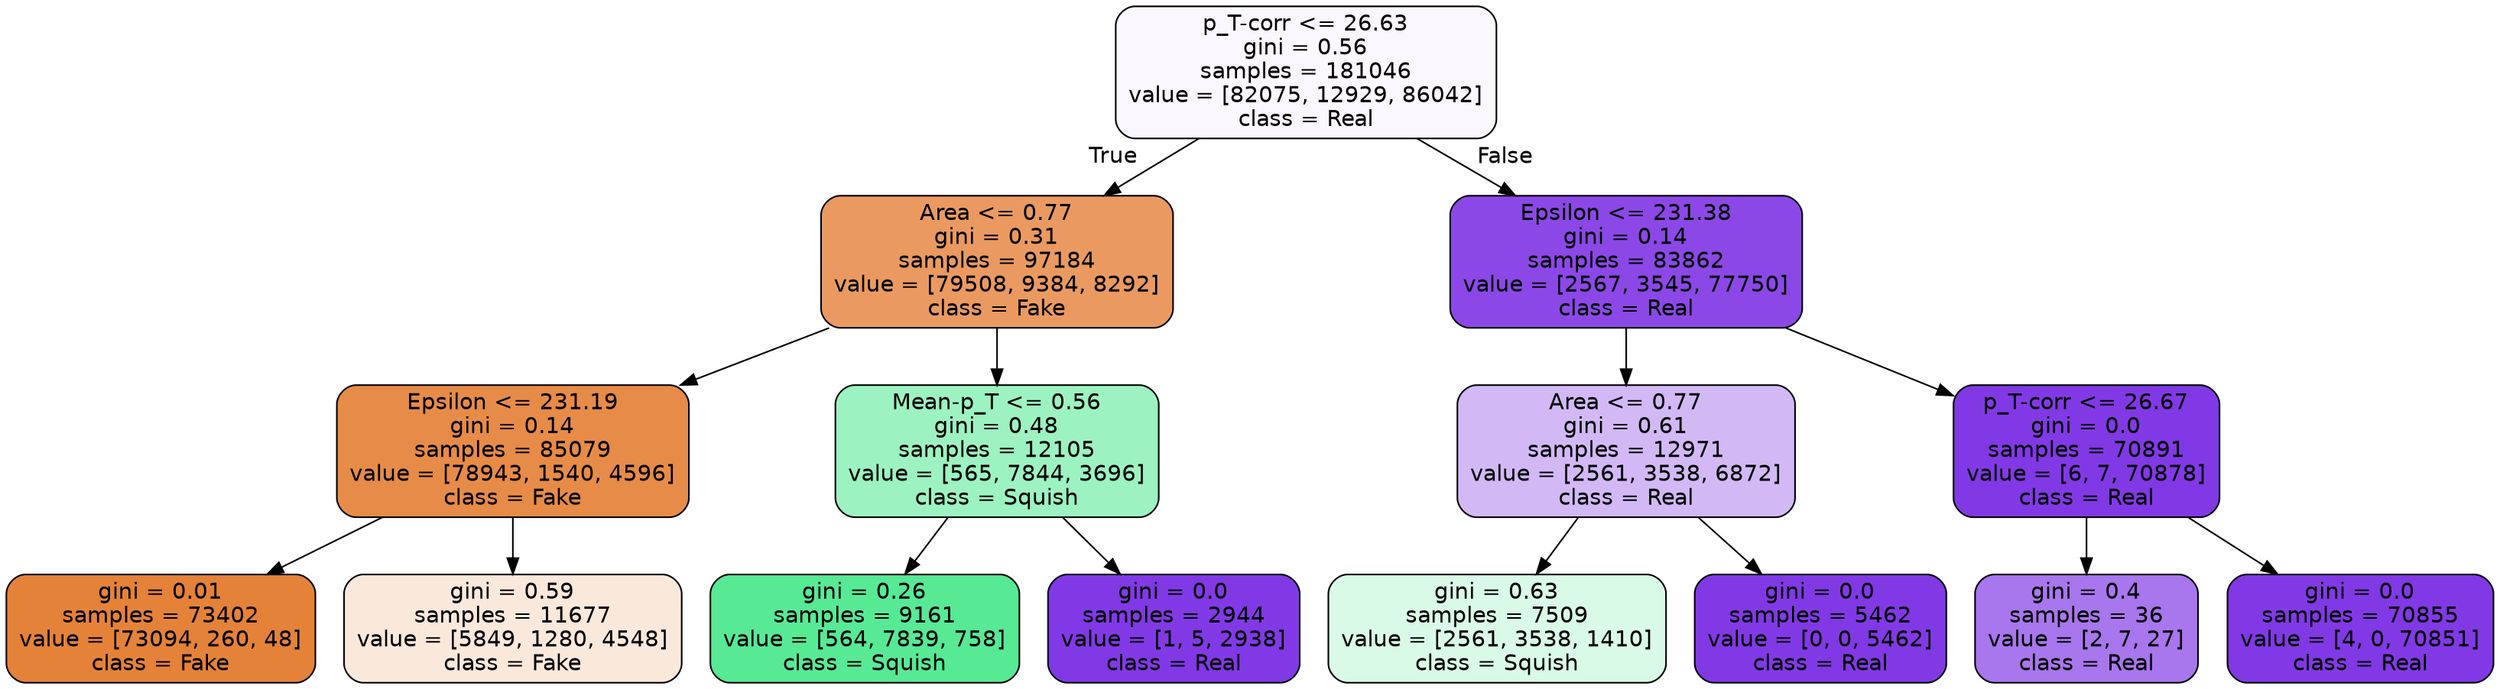 digraph Tree {
node [shape=box, style="filled, rounded", color="black", fontname=helvetica] ;
edge [fontname=helvetica] ;
0 [label="p_T-corr <= 26.63\ngini = 0.56\nsamples = 181046\nvalue = [82075, 12929, 86042]\nclass = Real", fillcolor="#faf7fe"] ;
1 [label="Area <= 0.77\ngini = 0.31\nsamples = 97184\nvalue = [79508, 9384, 8292]\nclass = Fake", fillcolor="#ea9a61"] ;
0 -> 1 [labeldistance=2.5, labelangle=45, headlabel="True"] ;
2 [label="Epsilon <= 231.19\ngini = 0.14\nsamples = 85079\nvalue = [78943, 1540, 4596]\nclass = Fake", fillcolor="#e78b48"] ;
1 -> 2 ;
3 [label="gini = 0.01\nsamples = 73402\nvalue = [73094, 260, 48]\nclass = Fake", fillcolor="#e5823a"] ;
2 -> 3 ;
4 [label="gini = 0.59\nsamples = 11677\nvalue = [5849, 1280, 4548]\nclass = Fake", fillcolor="#fae8db"] ;
2 -> 4 ;
5 [label="Mean-p_T <= 0.56\ngini = 0.48\nsamples = 12105\nvalue = [565, 7844, 3696]\nclass = Squish", fillcolor="#9df2c1"] ;
1 -> 5 ;
6 [label="gini = 0.26\nsamples = 9161\nvalue = [564, 7839, 758]\nclass = Squish", fillcolor="#58e995"] ;
5 -> 6 ;
7 [label="gini = 0.0\nsamples = 2944\nvalue = [1, 5, 2938]\nclass = Real", fillcolor="#8139e5"] ;
5 -> 7 ;
8 [label="Epsilon <= 231.38\ngini = 0.14\nsamples = 83862\nvalue = [2567, 3545, 77750]\nclass = Real", fillcolor="#8b48e7"] ;
0 -> 8 [labeldistance=2.5, labelangle=-45, headlabel="False"] ;
9 [label="Area <= 0.77\ngini = 0.61\nsamples = 12971\nvalue = [2561, 3538, 6872]\nclass = Real", fillcolor="#d2b9f6"] ;
8 -> 9 ;
10 [label="gini = 0.63\nsamples = 7509\nvalue = [2561, 3538, 1410]\nclass = Squish", fillcolor="#d8fae6"] ;
9 -> 10 ;
11 [label="gini = 0.0\nsamples = 5462\nvalue = [0, 0, 5462]\nclass = Real", fillcolor="#8139e5"] ;
9 -> 11 ;
12 [label="p_T-corr <= 26.67\ngini = 0.0\nsamples = 70891\nvalue = [6, 7, 70878]\nclass = Real", fillcolor="#8139e5"] ;
8 -> 12 ;
13 [label="gini = 0.4\nsamples = 36\nvalue = [2, 7, 27]\nclass = Real", fillcolor="#a876ed"] ;
12 -> 13 ;
14 [label="gini = 0.0\nsamples = 70855\nvalue = [4, 0, 70851]\nclass = Real", fillcolor="#8139e5"] ;
12 -> 14 ;
}